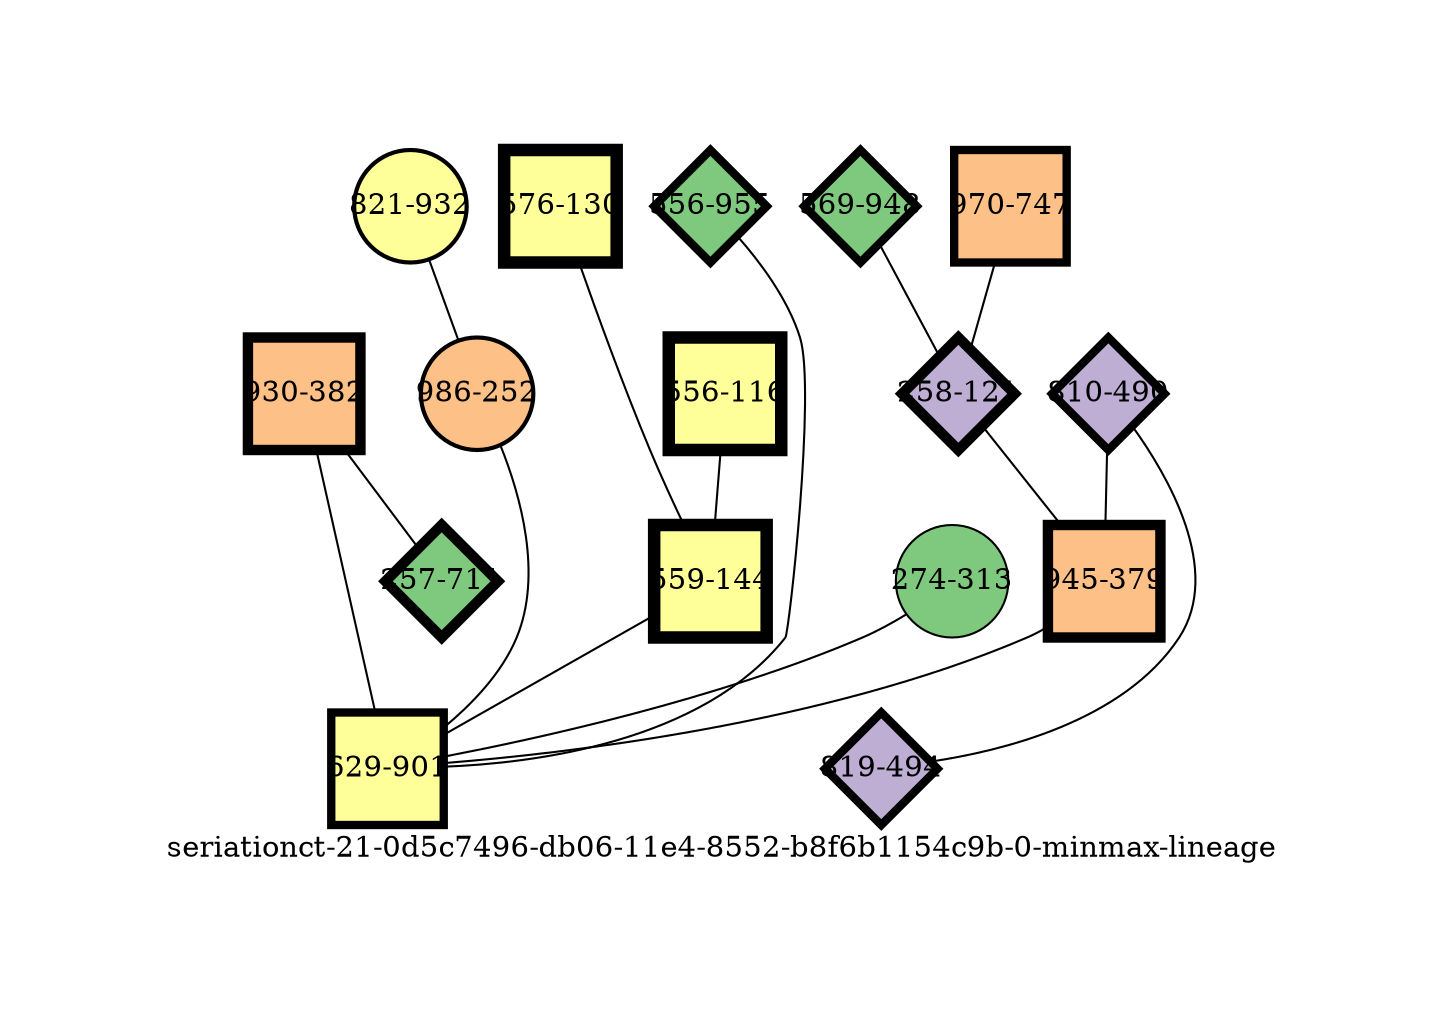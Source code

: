 strict graph "seriationct-21-0d5c7496-db06-11e4-8552-b8f6b1154c9b-0-minmax-lineage" {
labelloc=b;
ratio=auto;
pad="1.0";
label="seriationct-21-0d5c7496-db06-11e4-8552-b8f6b1154c9b-0-minmax-lineage";
node [width="0.75", style=filled, fixedsize=true, height="0.75", shape=circle, label=""];
0 [xCoordinate="948.0", appears_in_slice=4, yCoordinate="569.0", colorscheme=accent6, lineage_id=2, short_label="569-948", label="569-948", shape=diamond, cluster_id=0, fillcolor=1, size="500.0", id=0, penwidth="4.0"];
1 [xCoordinate="490.0", appears_in_slice=4, yCoordinate="810.0", colorscheme=accent6, lineage_id=2, short_label="810-490", label="810-490", shape=diamond, cluster_id=1, fillcolor=2, size="500.0", id=1, penwidth="4.0"];
2 [xCoordinate="932.0", appears_in_slice=2, yCoordinate="821.0", colorscheme=accent6, lineage_id=0, short_label="821-932", label="821-932", shape=circle, cluster_id=3, fillcolor=4, size="500.0", id=2, penwidth="2.0"];
3 [xCoordinate="382.0", appears_in_slice=5, yCoordinate="930.0", colorscheme=accent6, lineage_id=1, short_label="930-382", label="930-382", shape=square, cluster_id=2, fillcolor=3, size="500.0", id=4, penwidth="5.0"];
4 [xCoordinate="130.0", appears_in_slice=6, yCoordinate="576.0", colorscheme=accent6, lineage_id=1, short_label="576-130", label="576-130", shape=square, cluster_id=3, fillcolor=4, size="500.0", id=5, penwidth="6.0"];
5 [xCoordinate="747.0", appears_in_slice=4, yCoordinate="970.0", colorscheme=accent6, lineage_id=1, short_label="970-747", label="970-747", shape=square, cluster_id=2, fillcolor=3, size="500.0", id=12, penwidth="4.0"];
6 [xCoordinate="121.0", appears_in_slice=5, yCoordinate="258.0", colorscheme=accent6, lineage_id=2, short_label="258-121", label="258-121", shape=diamond, cluster_id=1, fillcolor=2, size="500.0", id=6, penwidth="5.0"];
7 [xCoordinate="252.0", appears_in_slice=2, yCoordinate="986.0", colorscheme=accent6, lineage_id=0, short_label="986-252", label="986-252", shape=circle, cluster_id=2, fillcolor=3, size="500.0", id=7, penwidth="2.0"];
8 [xCoordinate="711.0", appears_in_slice=5, yCoordinate="257.0", colorscheme=accent6, lineage_id=2, short_label="257-711", label="257-711", shape=diamond, cluster_id=0, fillcolor=1, size="500.0", id=8, penwidth="5.0"];
9 [xCoordinate="116.0", appears_in_slice=6, yCoordinate="556.0", colorscheme=accent6, lineage_id=1, short_label="556-116", label="556-116", shape=square, cluster_id=3, fillcolor=4, size="500.0", id=9, penwidth="6.0"];
10 [xCoordinate="494.0", appears_in_slice=4, yCoordinate="819.0", colorscheme=accent6, lineage_id=2, short_label="819-494", label="819-494", shape=diamond, cluster_id=1, fillcolor=2, size="500.0", id=10, penwidth="4.0"];
11 [xCoordinate="144.0", appears_in_slice=6, yCoordinate="559.0", colorscheme=accent6, lineage_id=1, short_label="559-144", label="559-144", shape=square, cluster_id=3, fillcolor=4, size="500.0", id=11, penwidth="6.0"];
12 [xCoordinate="955.0", appears_in_slice=4, yCoordinate="556.0", colorscheme=accent6, lineage_id=2, short_label="556-955", label="556-955", shape=diamond, cluster_id=0, fillcolor=1, size="500.0", id=3, penwidth="4.0"];
13 [xCoordinate="379.0", appears_in_slice=5, yCoordinate="945.0", colorscheme=accent6, lineage_id=1, short_label="945-379", label="945-379", shape=square, cluster_id=2, fillcolor=3, size="500.0", id=13, penwidth="5.0"];
14 [xCoordinate="313.0", appears_in_slice=1, yCoordinate="274.0", colorscheme=accent6, lineage_id=0, short_label="274-313", label="274-313", shape=circle, cluster_id=0, fillcolor=1, size="500.0", id=14, penwidth="1.0"];
15 [xCoordinate="901.0", appears_in_slice=4, yCoordinate="629.0", colorscheme=accent6, lineage_id=1, short_label="629-901", label="629-901", shape=square, cluster_id=3, fillcolor=4, size="500.0", id=15, penwidth="4.0"];
0 -- 6  [inverseweight="2.38181668895", weight="0.419847591395"];
1 -- 10  [inverseweight="13.6082763488", weight="0.0734846922835"];
1 -- 13  [inverseweight="2.32812622318", weight="0.429529975671"];
2 -- 7  [inverseweight="13.3250447722", weight="0.0750466521572"];
3 -- 8  [inverseweight="16.1542667438", weight="0.0619031501622"];
3 -- 15  [inverseweight="2.2456549314", weight="0.445304390277"];
4 -- 11  [inverseweight="16.10391566", weight="0.062096698785"];
5 -- 6  [inverseweight="2.30681888483", weight="0.433497404837"];
6 -- 13  [inverseweight="17.9258684846", weight="0.0557853027239"];
7 -- 15  [inverseweight="2.44968572548", weight="0.408215629294"];
9 -- 11  [inverseweight="12.9881083367", weight="0.0769935062197"];
11 -- 15  [inverseweight="2.46440011037", weight="0.405778264573"];
12 -- 15  [inverseweight="2.16997865272", weight="0.460834026521"];
13 -- 15  [inverseweight="2.58613002106", weight="0.386678160749"];
14 -- 15  [inverseweight="2.44411858369", weight="0.40914545091"];
}
